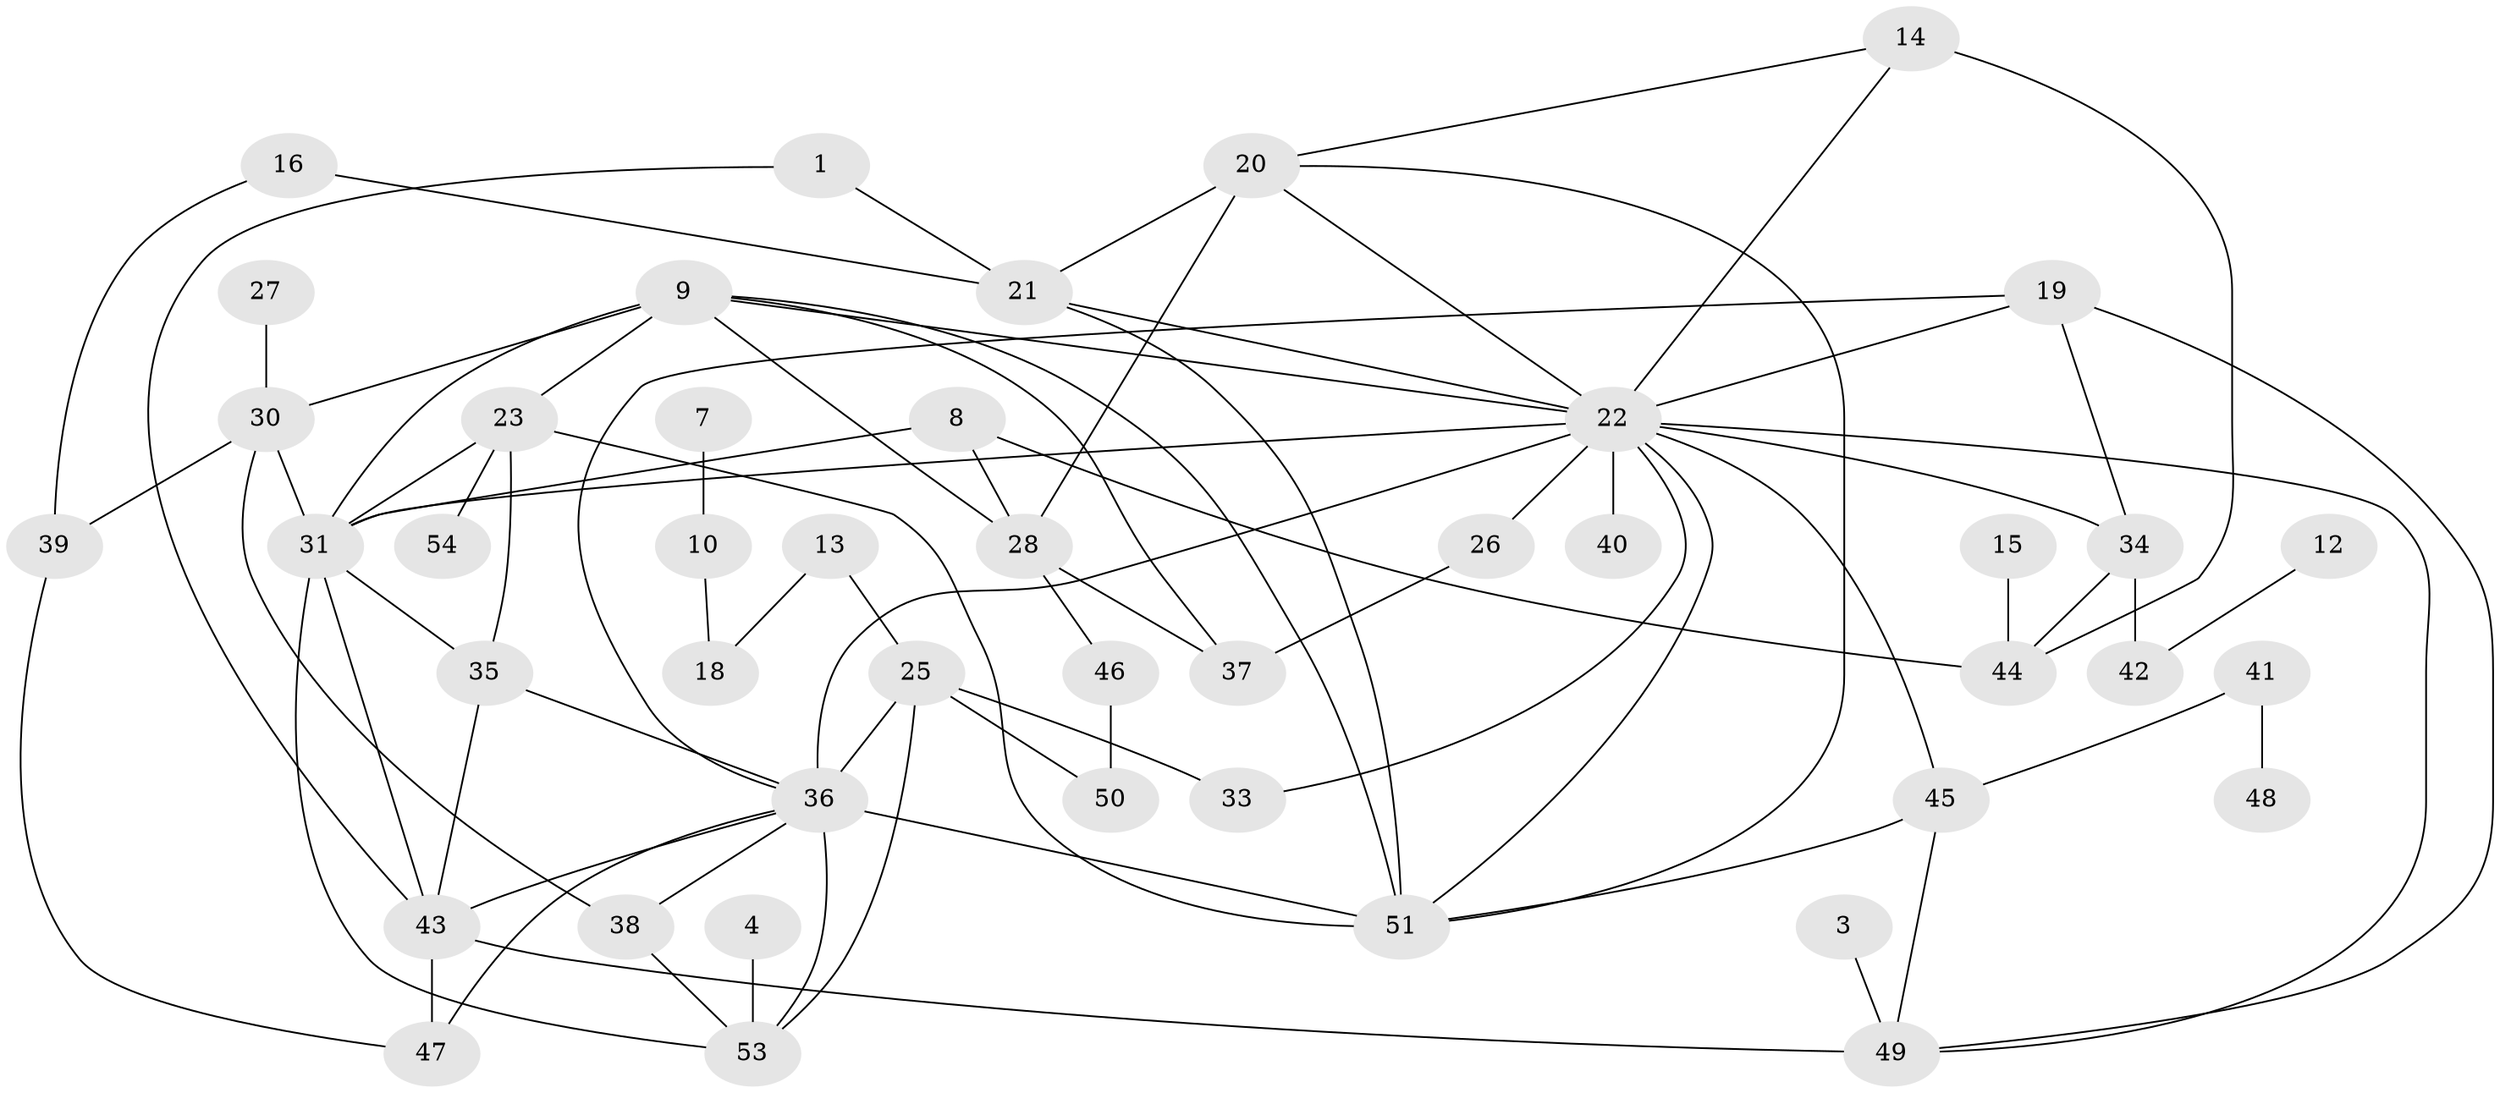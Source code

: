 // original degree distribution, {4: 0.1588785046728972, 2: 0.2523364485981308, 1: 0.1588785046728972, 3: 0.22429906542056074, 5: 0.09345794392523364, 0: 0.08411214953271028, 6: 0.018691588785046728, 9: 0.009345794392523364}
// Generated by graph-tools (version 1.1) at 2025/00/03/09/25 03:00:51]
// undirected, 45 vertices, 80 edges
graph export_dot {
graph [start="1"]
  node [color=gray90,style=filled];
  1;
  3;
  4;
  7;
  8;
  9;
  10;
  12;
  13;
  14;
  15;
  16;
  18;
  19;
  20;
  21;
  22;
  23;
  25;
  26;
  27;
  28;
  30;
  31;
  33;
  34;
  35;
  36;
  37;
  38;
  39;
  40;
  41;
  42;
  43;
  44;
  45;
  46;
  47;
  48;
  49;
  50;
  51;
  53;
  54;
  1 -- 21 [weight=1.0];
  1 -- 43 [weight=1.0];
  3 -- 49 [weight=1.0];
  4 -- 53 [weight=1.0];
  7 -- 10 [weight=1.0];
  8 -- 28 [weight=1.0];
  8 -- 31 [weight=1.0];
  8 -- 44 [weight=1.0];
  9 -- 22 [weight=1.0];
  9 -- 23 [weight=2.0];
  9 -- 28 [weight=1.0];
  9 -- 30 [weight=1.0];
  9 -- 31 [weight=1.0];
  9 -- 37 [weight=1.0];
  9 -- 51 [weight=1.0];
  10 -- 18 [weight=1.0];
  12 -- 42 [weight=1.0];
  13 -- 18 [weight=1.0];
  13 -- 25 [weight=1.0];
  14 -- 20 [weight=1.0];
  14 -- 22 [weight=1.0];
  14 -- 44 [weight=1.0];
  15 -- 44 [weight=1.0];
  16 -- 21 [weight=1.0];
  16 -- 39 [weight=1.0];
  19 -- 22 [weight=1.0];
  19 -- 34 [weight=1.0];
  19 -- 36 [weight=1.0];
  19 -- 49 [weight=1.0];
  20 -- 21 [weight=1.0];
  20 -- 22 [weight=1.0];
  20 -- 28 [weight=2.0];
  20 -- 51 [weight=1.0];
  21 -- 22 [weight=1.0];
  21 -- 51 [weight=1.0];
  22 -- 26 [weight=1.0];
  22 -- 31 [weight=1.0];
  22 -- 33 [weight=1.0];
  22 -- 34 [weight=2.0];
  22 -- 36 [weight=3.0];
  22 -- 40 [weight=1.0];
  22 -- 45 [weight=1.0];
  22 -- 49 [weight=1.0];
  22 -- 51 [weight=1.0];
  23 -- 31 [weight=1.0];
  23 -- 35 [weight=1.0];
  23 -- 51 [weight=1.0];
  23 -- 54 [weight=1.0];
  25 -- 33 [weight=1.0];
  25 -- 36 [weight=1.0];
  25 -- 50 [weight=1.0];
  25 -- 53 [weight=1.0];
  26 -- 37 [weight=1.0];
  27 -- 30 [weight=1.0];
  28 -- 37 [weight=1.0];
  28 -- 46 [weight=1.0];
  30 -- 31 [weight=1.0];
  30 -- 38 [weight=1.0];
  30 -- 39 [weight=1.0];
  31 -- 35 [weight=1.0];
  31 -- 43 [weight=1.0];
  31 -- 53 [weight=1.0];
  34 -- 42 [weight=1.0];
  34 -- 44 [weight=1.0];
  35 -- 36 [weight=1.0];
  35 -- 43 [weight=1.0];
  36 -- 38 [weight=1.0];
  36 -- 43 [weight=1.0];
  36 -- 47 [weight=1.0];
  36 -- 51 [weight=2.0];
  36 -- 53 [weight=1.0];
  38 -- 53 [weight=1.0];
  39 -- 47 [weight=1.0];
  41 -- 45 [weight=1.0];
  41 -- 48 [weight=1.0];
  43 -- 47 [weight=1.0];
  43 -- 49 [weight=2.0];
  45 -- 49 [weight=1.0];
  45 -- 51 [weight=1.0];
  46 -- 50 [weight=1.0];
}
